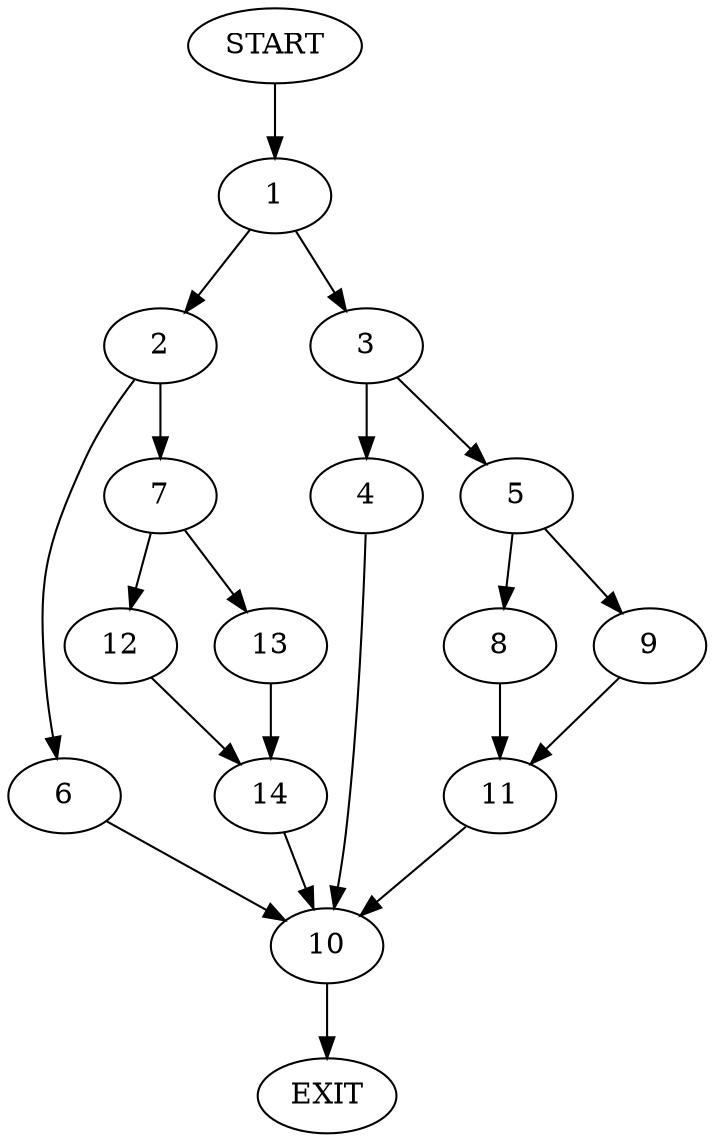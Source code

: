 digraph {
0 [label="START"]
15 [label="EXIT"]
0 -> 1
1 -> 2
1 -> 3
3 -> 4
3 -> 5
2 -> 6
2 -> 7
5 -> 8
5 -> 9
4 -> 10
10 -> 15
8 -> 11
9 -> 11
11 -> 10
7 -> 12
7 -> 13
6 -> 10
12 -> 14
13 -> 14
14 -> 10
}
